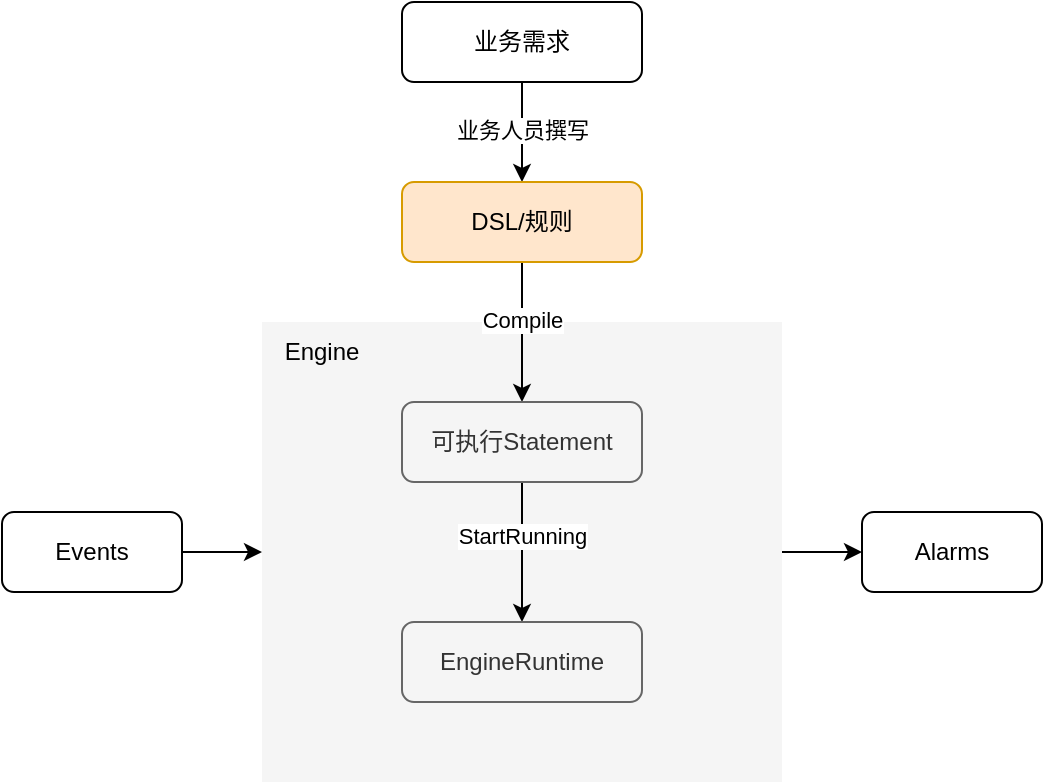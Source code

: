 <mxfile version="21.8.2" type="github">
  <diagram id="C5RBs43oDa-KdzZeNtuy" name="Page-1">
    <mxGraphModel dx="1099" dy="595" grid="1" gridSize="10" guides="1" tooltips="1" connect="1" arrows="1" fold="1" page="1" pageScale="1" pageWidth="827" pageHeight="1169" math="0" shadow="0">
      <root>
        <mxCell id="WIyWlLk6GJQsqaUBKTNV-0" />
        <mxCell id="WIyWlLk6GJQsqaUBKTNV-1" parent="WIyWlLk6GJQsqaUBKTNV-0" />
        <mxCell id="_alnSDJfrMN8fhZpkeya-10" value="" style="rounded=0;whiteSpace=wrap;html=1;fillColor=#f5f5f5;fontColor=#333333;strokeColor=none;" vertex="1" parent="WIyWlLk6GJQsqaUBKTNV-1">
          <mxGeometry x="250" y="340" width="260" height="230" as="geometry" />
        </mxCell>
        <mxCell id="_alnSDJfrMN8fhZpkeya-4" value="" style="edgeStyle=orthogonalEdgeStyle;rounded=0;orthogonalLoop=1;jettySize=auto;html=1;" edge="1" parent="WIyWlLk6GJQsqaUBKTNV-1" source="_alnSDJfrMN8fhZpkeya-0" target="_alnSDJfrMN8fhZpkeya-1">
          <mxGeometry relative="1" as="geometry" />
        </mxCell>
        <mxCell id="_alnSDJfrMN8fhZpkeya-6" value="业务人员撰写" style="edgeLabel;html=1;align=center;verticalAlign=middle;resizable=0;points=[];" vertex="1" connectable="0" parent="_alnSDJfrMN8fhZpkeya-4">
          <mxGeometry x="-0.267" relative="1" as="geometry">
            <mxPoint y="5" as="offset" />
          </mxGeometry>
        </mxCell>
        <mxCell id="_alnSDJfrMN8fhZpkeya-0" value="业务需求" style="rounded=1;whiteSpace=wrap;html=1;" vertex="1" parent="WIyWlLk6GJQsqaUBKTNV-1">
          <mxGeometry x="320" y="180" width="120" height="40" as="geometry" />
        </mxCell>
        <mxCell id="_alnSDJfrMN8fhZpkeya-5" value="" style="edgeStyle=orthogonalEdgeStyle;rounded=0;orthogonalLoop=1;jettySize=auto;html=1;" edge="1" parent="WIyWlLk6GJQsqaUBKTNV-1" source="_alnSDJfrMN8fhZpkeya-1" target="_alnSDJfrMN8fhZpkeya-2">
          <mxGeometry relative="1" as="geometry" />
        </mxCell>
        <mxCell id="_alnSDJfrMN8fhZpkeya-7" value="Compile" style="edgeLabel;html=1;align=center;verticalAlign=middle;resizable=0;points=[];" vertex="1" connectable="0" parent="_alnSDJfrMN8fhZpkeya-5">
          <mxGeometry x="-0.185" relative="1" as="geometry">
            <mxPoint as="offset" />
          </mxGeometry>
        </mxCell>
        <mxCell id="_alnSDJfrMN8fhZpkeya-1" value="DSL/规则" style="rounded=1;whiteSpace=wrap;html=1;fillColor=#ffe6cc;strokeColor=#d79b00;" vertex="1" parent="WIyWlLk6GJQsqaUBKTNV-1">
          <mxGeometry x="320" y="270" width="120" height="40" as="geometry" />
        </mxCell>
        <mxCell id="_alnSDJfrMN8fhZpkeya-8" value="" style="edgeStyle=orthogonalEdgeStyle;rounded=0;orthogonalLoop=1;jettySize=auto;html=1;" edge="1" parent="WIyWlLk6GJQsqaUBKTNV-1" source="_alnSDJfrMN8fhZpkeya-2" target="_alnSDJfrMN8fhZpkeya-3">
          <mxGeometry relative="1" as="geometry" />
        </mxCell>
        <mxCell id="_alnSDJfrMN8fhZpkeya-9" value="StartRunning" style="edgeLabel;html=1;align=center;verticalAlign=middle;resizable=0;points=[];" vertex="1" connectable="0" parent="_alnSDJfrMN8fhZpkeya-8">
          <mxGeometry x="-0.233" y="-1" relative="1" as="geometry">
            <mxPoint x="1" as="offset" />
          </mxGeometry>
        </mxCell>
        <mxCell id="_alnSDJfrMN8fhZpkeya-2" value="可执行Statement" style="rounded=1;whiteSpace=wrap;html=1;fillColor=#f5f5f5;fontColor=#333333;strokeColor=#666666;" vertex="1" parent="WIyWlLk6GJQsqaUBKTNV-1">
          <mxGeometry x="320" y="380" width="120" height="40" as="geometry" />
        </mxCell>
        <mxCell id="_alnSDJfrMN8fhZpkeya-14" value="" style="edgeStyle=orthogonalEdgeStyle;rounded=0;orthogonalLoop=1;jettySize=auto;html=1;exitX=1;exitY=0.5;exitDx=0;exitDy=0;" edge="1" parent="WIyWlLk6GJQsqaUBKTNV-1" source="_alnSDJfrMN8fhZpkeya-10" target="_alnSDJfrMN8fhZpkeya-13">
          <mxGeometry relative="1" as="geometry" />
        </mxCell>
        <mxCell id="_alnSDJfrMN8fhZpkeya-3" value="EngineRuntime" style="rounded=1;whiteSpace=wrap;html=1;fillColor=#f5f5f5;fontColor=#333333;strokeColor=#666666;" vertex="1" parent="WIyWlLk6GJQsqaUBKTNV-1">
          <mxGeometry x="320" y="490" width="120" height="40" as="geometry" />
        </mxCell>
        <mxCell id="_alnSDJfrMN8fhZpkeya-12" value="" style="edgeStyle=orthogonalEdgeStyle;rounded=0;orthogonalLoop=1;jettySize=auto;html=1;entryX=0;entryY=0.5;entryDx=0;entryDy=0;" edge="1" parent="WIyWlLk6GJQsqaUBKTNV-1" source="_alnSDJfrMN8fhZpkeya-11" target="_alnSDJfrMN8fhZpkeya-10">
          <mxGeometry relative="1" as="geometry">
            <mxPoint x="250" y="440" as="targetPoint" />
          </mxGeometry>
        </mxCell>
        <mxCell id="_alnSDJfrMN8fhZpkeya-11" value="Events" style="rounded=1;whiteSpace=wrap;html=1;" vertex="1" parent="WIyWlLk6GJQsqaUBKTNV-1">
          <mxGeometry x="120" y="435" width="90" height="40" as="geometry" />
        </mxCell>
        <mxCell id="_alnSDJfrMN8fhZpkeya-13" value="Alarms" style="rounded=1;whiteSpace=wrap;html=1;" vertex="1" parent="WIyWlLk6GJQsqaUBKTNV-1">
          <mxGeometry x="550" y="435" width="90" height="40" as="geometry" />
        </mxCell>
        <mxCell id="_alnSDJfrMN8fhZpkeya-18" value="Engine" style="text;html=1;strokeColor=none;fillColor=none;align=center;verticalAlign=middle;whiteSpace=wrap;rounded=0;" vertex="1" parent="WIyWlLk6GJQsqaUBKTNV-1">
          <mxGeometry x="250" y="340" width="60" height="30" as="geometry" />
        </mxCell>
      </root>
    </mxGraphModel>
  </diagram>
</mxfile>
